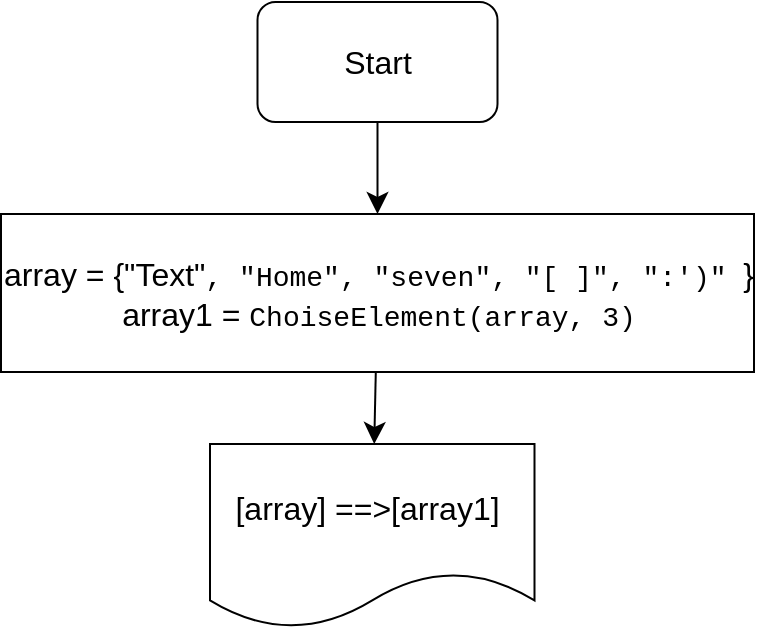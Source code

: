<mxfile version="21.5.2" type="github">
  <diagram name="Страница 1" id="ss_lZVEfZOAidG5OcwU-">
    <mxGraphModel dx="1278" dy="1007" grid="0" gridSize="10" guides="1" tooltips="1" connect="1" arrows="1" fold="1" page="0" pageScale="1" pageWidth="827" pageHeight="1169" math="0" shadow="0">
      <root>
        <mxCell id="0" />
        <mxCell id="1" parent="0" />
        <mxCell id="23ZPlgDMGVTgFg3Nevq6-3" value="" style="edgeStyle=none;curved=1;rounded=0;orthogonalLoop=1;jettySize=auto;html=1;fontSize=12;startSize=8;endSize=8;" edge="1" parent="1" source="23ZPlgDMGVTgFg3Nevq6-1" target="23ZPlgDMGVTgFg3Nevq6-2">
          <mxGeometry relative="1" as="geometry" />
        </mxCell>
        <mxCell id="23ZPlgDMGVTgFg3Nevq6-1" value="Start" style="rounded=1;whiteSpace=wrap;html=1;fontSize=16;" vertex="1" parent="1">
          <mxGeometry x="-45.25" y="-84" width="120" height="60" as="geometry" />
        </mxCell>
        <mxCell id="23ZPlgDMGVTgFg3Nevq6-5" value="" style="edgeStyle=none;curved=1;rounded=0;orthogonalLoop=1;jettySize=auto;html=1;fontSize=12;startSize=8;endSize=8;" edge="1" parent="1" source="23ZPlgDMGVTgFg3Nevq6-2" target="23ZPlgDMGVTgFg3Nevq6-4">
          <mxGeometry relative="1" as="geometry" />
        </mxCell>
        <mxCell id="23ZPlgDMGVTgFg3Nevq6-2" value="array = {&quot;Text&quot;&lt;span style=&quot;font-family: Consolas, &amp;quot;Courier New&amp;quot;, monospace; font-size: 14px;&quot;&gt;, &lt;/span&gt;&lt;span style=&quot;font-family: Consolas, &amp;quot;Courier New&amp;quot;, monospace; font-size: 14px;&quot;&gt;&quot;Home&quot;&lt;/span&gt;&lt;span style=&quot;font-family: Consolas, &amp;quot;Courier New&amp;quot;, monospace; font-size: 14px;&quot;&gt;, &lt;/span&gt;&lt;span style=&quot;font-family: Consolas, &amp;quot;Courier New&amp;quot;, monospace; font-size: 14px;&quot;&gt;&quot;seven&quot;&lt;/span&gt;&lt;span style=&quot;font-family: Consolas, &amp;quot;Courier New&amp;quot;, monospace; font-size: 14px;&quot;&gt;, &lt;/span&gt;&lt;span style=&quot;font-family: Consolas, &amp;quot;Courier New&amp;quot;, monospace; font-size: 14px;&quot;&gt;&quot;[ ]&quot;&lt;/span&gt;&lt;span style=&quot;font-family: Consolas, &amp;quot;Courier New&amp;quot;, monospace; font-size: 14px;&quot;&gt;, &lt;/span&gt;&lt;span style=&quot;font-family: Consolas, &amp;quot;Courier New&amp;quot;, monospace; font-size: 14px;&quot;&gt;&quot;:&#39;)&quot;&lt;/span&gt;&lt;span style=&quot;font-family: Consolas, &amp;quot;Courier New&amp;quot;, monospace; font-size: 14px;&quot;&gt; &lt;/span&gt;}&lt;br&gt;array1 =&amp;nbsp;&lt;span style=&quot;font-family: Consolas, &amp;quot;Courier New&amp;quot;, monospace; font-size: 14px;&quot;&gt;ChoiseElement&lt;/span&gt;&lt;span style=&quot;font-family: Consolas, &amp;quot;Courier New&amp;quot;, monospace; font-size: 14px;&quot;&gt;(&lt;/span&gt;&lt;span style=&quot;font-family: Consolas, &amp;quot;Courier New&amp;quot;, monospace; font-size: 14px;&quot;&gt;array&lt;/span&gt;&lt;span style=&quot;font-family: Consolas, &amp;quot;Courier New&amp;quot;, monospace; font-size: 14px;&quot;&gt;, &lt;/span&gt;&lt;span style=&quot;font-family: Consolas, &amp;quot;Courier New&amp;quot;, monospace; font-size: 14px;&quot;&gt;3&lt;/span&gt;&lt;span style=&quot;font-family: Consolas, &amp;quot;Courier New&amp;quot;, monospace; font-size: 14px;&quot;&gt;)&lt;/span&gt;" style="rounded=0;whiteSpace=wrap;html=1;fontSize=16;" vertex="1" parent="1">
          <mxGeometry x="-173.5" y="22" width="376.5" height="79" as="geometry" />
        </mxCell>
        <mxCell id="23ZPlgDMGVTgFg3Nevq6-4" value="[array] ==&amp;gt;[array1]&amp;nbsp;" style="shape=document;whiteSpace=wrap;html=1;boundedLbl=1;fontSize=16;rounded=0;" vertex="1" parent="1">
          <mxGeometry x="-69" y="137" width="162.25" height="92" as="geometry" />
        </mxCell>
      </root>
    </mxGraphModel>
  </diagram>
</mxfile>
